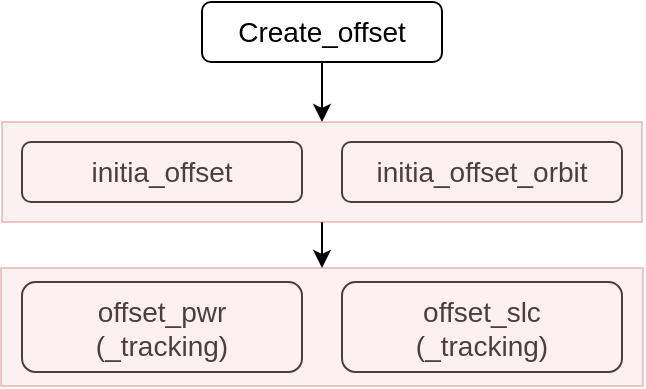 <mxfile version="24.2.1" type="github">
  <diagram name="第 1 页" id="VFYnRgWjaz1VF4FwcoZw">
    <mxGraphModel dx="1077" dy="592" grid="0" gridSize="10" guides="1" tooltips="1" connect="1" arrows="1" fold="1" page="1" pageScale="1" pageWidth="827" pageHeight="1169" math="0" shadow="0">
      <root>
        <mxCell id="0" />
        <mxCell id="1" parent="0" />
        <mxCell id="UO7SThNuFkfZIsemxCIS-8" value="" style="edgeStyle=orthogonalEdgeStyle;rounded=0;orthogonalLoop=1;jettySize=auto;html=1;fontSize=14;" edge="1" parent="1" source="UO7SThNuFkfZIsemxCIS-1" target="UO7SThNuFkfZIsemxCIS-7">
          <mxGeometry relative="1" as="geometry" />
        </mxCell>
        <mxCell id="UO7SThNuFkfZIsemxCIS-1" value="&lt;font style=&quot;font-size: 14px;&quot;&gt;Create_offset&lt;/font&gt;" style="rounded=1;whiteSpace=wrap;html=1;fontSize=14;" vertex="1" parent="1">
          <mxGeometry x="120" y="240" width="120" height="30" as="geometry" />
        </mxCell>
        <mxCell id="UO7SThNuFkfZIsemxCIS-2" value="&lt;span style=&quot;font-size: 14px;&quot;&gt;initia_offset&lt;/span&gt;" style="rounded=1;whiteSpace=wrap;html=1;fontSize=14;" vertex="1" parent="1">
          <mxGeometry x="30" y="310" width="140" height="30" as="geometry" />
        </mxCell>
        <mxCell id="UO7SThNuFkfZIsemxCIS-3" value="&lt;span style=&quot;font-size: 14px;&quot;&gt;offset_pwr&lt;/span&gt;&lt;div style=&quot;font-size: 14px;&quot;&gt;&lt;span style=&quot;font-size: 14px;&quot;&gt;(_tracking)&lt;/span&gt;&lt;/div&gt;" style="rounded=1;whiteSpace=wrap;html=1;fontSize=14;" vertex="1" parent="1">
          <mxGeometry x="30" y="380" width="140" height="45" as="geometry" />
        </mxCell>
        <mxCell id="UO7SThNuFkfZIsemxCIS-4" value="&lt;span style=&quot;font-size: 14px;&quot;&gt;initia_offset_orbit&lt;/span&gt;" style="rounded=1;whiteSpace=wrap;html=1;fontSize=14;" vertex="1" parent="1">
          <mxGeometry x="190" y="310" width="140" height="30" as="geometry" />
        </mxCell>
        <mxCell id="UO7SThNuFkfZIsemxCIS-5" value="&lt;font style=&quot;font-size: 14px;&quot;&gt;offset_slc&lt;/font&gt;&lt;div style=&quot;font-size: 14px;&quot;&gt;&lt;font style=&quot;font-size: 14px;&quot;&gt;(_tracking)&lt;/font&gt;&lt;/div&gt;" style="rounded=1;whiteSpace=wrap;html=1;fontSize=14;" vertex="1" parent="1">
          <mxGeometry x="190" y="380" width="140" height="45" as="geometry" />
        </mxCell>
        <mxCell id="UO7SThNuFkfZIsemxCIS-12" value="" style="edgeStyle=orthogonalEdgeStyle;rounded=0;orthogonalLoop=1;jettySize=auto;html=1;" edge="1" parent="1" source="UO7SThNuFkfZIsemxCIS-7" target="UO7SThNuFkfZIsemxCIS-10">
          <mxGeometry relative="1" as="geometry" />
        </mxCell>
        <mxCell id="UO7SThNuFkfZIsemxCIS-7" value="" style="rounded=0;whiteSpace=wrap;html=1;fillColor=#f8cecc;strokeColor=#b85450;opacity=30;fontSize=14;" vertex="1" parent="1">
          <mxGeometry x="20" y="300" width="320" height="50" as="geometry" />
        </mxCell>
        <mxCell id="UO7SThNuFkfZIsemxCIS-10" value="" style="rounded=0;whiteSpace=wrap;html=1;fillColor=#f8cecc;strokeColor=#b85450;opacity=30;fontSize=14;" vertex="1" parent="1">
          <mxGeometry x="19.5" y="373" width="321" height="59" as="geometry" />
        </mxCell>
      </root>
    </mxGraphModel>
  </diagram>
</mxfile>
